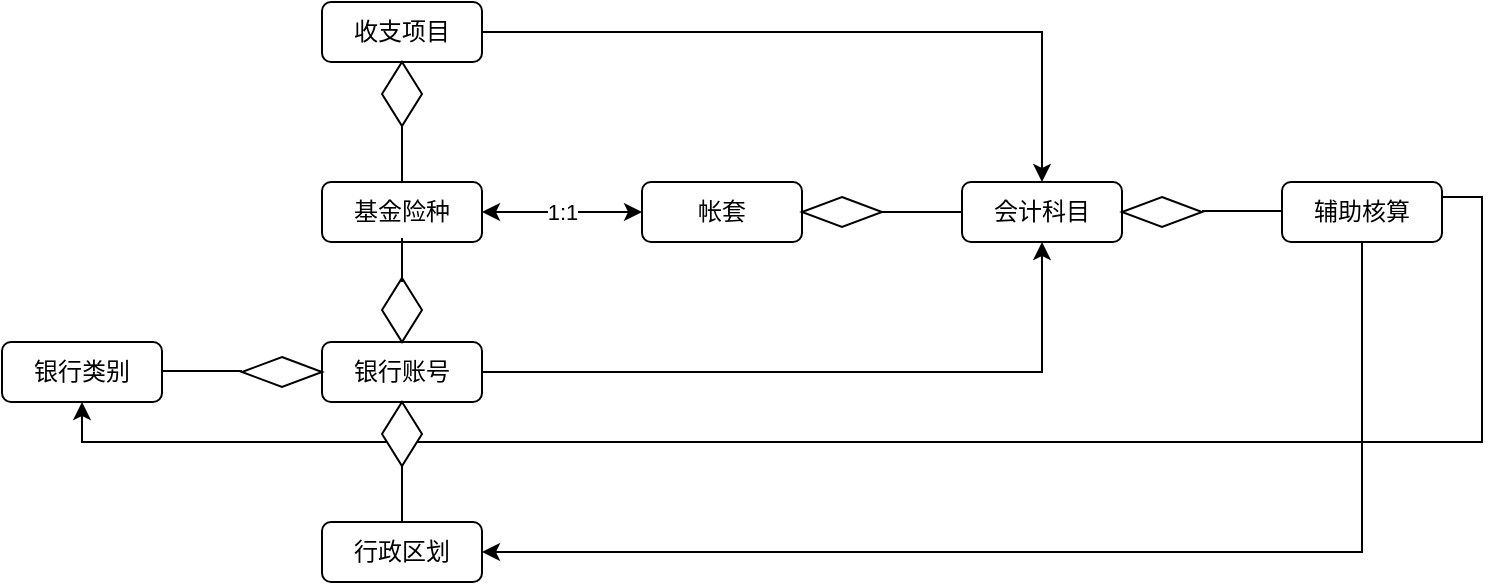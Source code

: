 <mxfile version="13.8.1" type="github">
  <diagram id="fUI37jhyw17FtWJoVdjw" name="Page-1">
    <mxGraphModel dx="946" dy="591" grid="1" gridSize="10" guides="1" tooltips="1" connect="1" arrows="1" fold="1" page="1" pageScale="1" pageWidth="827" pageHeight="1169" math="0" shadow="0">
      <root>
        <mxCell id="0" />
        <mxCell id="1" parent="0" />
        <mxCell id="Vcr402-j1Aoc1Fx-MnVN-1" value="基金险种" style="rounded=1;whiteSpace=wrap;html=1;" vertex="1" parent="1">
          <mxGeometry x="230" y="190" width="80" height="30" as="geometry" />
        </mxCell>
        <mxCell id="Vcr402-j1Aoc1Fx-MnVN-31" style="edgeStyle=orthogonalEdgeStyle;rounded=0;orthogonalLoop=1;jettySize=auto;html=1;exitX=1;exitY=0.5;exitDx=0;exitDy=0;entryX=0.5;entryY=1;entryDx=0;entryDy=0;" edge="1" parent="1" source="Vcr402-j1Aoc1Fx-MnVN-2" target="Vcr402-j1Aoc1Fx-MnVN-6">
          <mxGeometry relative="1" as="geometry" />
        </mxCell>
        <mxCell id="Vcr402-j1Aoc1Fx-MnVN-2" value="银行账号" style="rounded=1;whiteSpace=wrap;html=1;" vertex="1" parent="1">
          <mxGeometry x="230" y="270" width="80" height="30" as="geometry" />
        </mxCell>
        <mxCell id="Vcr402-j1Aoc1Fx-MnVN-3" value="行政区划" style="rounded=1;whiteSpace=wrap;html=1;" vertex="1" parent="1">
          <mxGeometry x="230" y="360" width="80" height="30" as="geometry" />
        </mxCell>
        <mxCell id="Vcr402-j1Aoc1Fx-MnVN-4" value="银行类别" style="rounded=1;whiteSpace=wrap;html=1;" vertex="1" parent="1">
          <mxGeometry x="70" y="270" width="80" height="30" as="geometry" />
        </mxCell>
        <mxCell id="Vcr402-j1Aoc1Fx-MnVN-5" value="帐套" style="rounded=1;whiteSpace=wrap;html=1;" vertex="1" parent="1">
          <mxGeometry x="390" y="190" width="80" height="30" as="geometry" />
        </mxCell>
        <mxCell id="Vcr402-j1Aoc1Fx-MnVN-6" value="会计科目" style="rounded=1;whiteSpace=wrap;html=1;" vertex="1" parent="1">
          <mxGeometry x="550" y="190" width="80" height="30" as="geometry" />
        </mxCell>
        <mxCell id="Vcr402-j1Aoc1Fx-MnVN-27" style="edgeStyle=orthogonalEdgeStyle;rounded=0;orthogonalLoop=1;jettySize=auto;html=1;exitX=0.5;exitY=1;exitDx=0;exitDy=0;entryX=1;entryY=0.5;entryDx=0;entryDy=0;" edge="1" parent="1" source="Vcr402-j1Aoc1Fx-MnVN-7" target="Vcr402-j1Aoc1Fx-MnVN-3">
          <mxGeometry relative="1" as="geometry" />
        </mxCell>
        <mxCell id="Vcr402-j1Aoc1Fx-MnVN-29" style="edgeStyle=orthogonalEdgeStyle;rounded=0;orthogonalLoop=1;jettySize=auto;html=1;exitX=1;exitY=0.25;exitDx=0;exitDy=0;entryX=0.5;entryY=1;entryDx=0;entryDy=0;" edge="1" parent="1" source="Vcr402-j1Aoc1Fx-MnVN-7" target="Vcr402-j1Aoc1Fx-MnVN-4">
          <mxGeometry relative="1" as="geometry" />
        </mxCell>
        <mxCell id="Vcr402-j1Aoc1Fx-MnVN-7" value="辅助核算" style="rounded=1;whiteSpace=wrap;html=1;" vertex="1" parent="1">
          <mxGeometry x="710" y="190" width="80" height="30" as="geometry" />
        </mxCell>
        <mxCell id="Vcr402-j1Aoc1Fx-MnVN-30" style="edgeStyle=orthogonalEdgeStyle;rounded=0;orthogonalLoop=1;jettySize=auto;html=1;exitX=1;exitY=0.5;exitDx=0;exitDy=0;entryX=0.5;entryY=0;entryDx=0;entryDy=0;" edge="1" parent="1" source="Vcr402-j1Aoc1Fx-MnVN-8" target="Vcr402-j1Aoc1Fx-MnVN-6">
          <mxGeometry relative="1" as="geometry" />
        </mxCell>
        <mxCell id="Vcr402-j1Aoc1Fx-MnVN-8" value="收支项目" style="rounded=1;whiteSpace=wrap;html=1;" vertex="1" parent="1">
          <mxGeometry x="230" y="100" width="80" height="30" as="geometry" />
        </mxCell>
        <mxCell id="Vcr402-j1Aoc1Fx-MnVN-9" value="1:1" style="endArrow=classic;startArrow=classic;html=1;exitX=1;exitY=0.5;exitDx=0;exitDy=0;entryX=0;entryY=0.5;entryDx=0;entryDy=0;" edge="1" parent="1" source="Vcr402-j1Aoc1Fx-MnVN-1" target="Vcr402-j1Aoc1Fx-MnVN-5">
          <mxGeometry width="50" height="50" relative="1" as="geometry">
            <mxPoint x="320" y="250" as="sourcePoint" />
            <mxPoint x="370" y="200" as="targetPoint" />
          </mxGeometry>
        </mxCell>
        <mxCell id="Vcr402-j1Aoc1Fx-MnVN-10" value="" style="rhombus;whiteSpace=wrap;html=1;" vertex="1" parent="1">
          <mxGeometry x="470" y="197.5" width="40" height="15" as="geometry" />
        </mxCell>
        <mxCell id="Vcr402-j1Aoc1Fx-MnVN-13" value="" style="endArrow=none;html=1;exitX=1;exitY=0.5;exitDx=0;exitDy=0;entryX=0;entryY=0.5;entryDx=0;entryDy=0;" edge="1" parent="1" source="Vcr402-j1Aoc1Fx-MnVN-10" target="Vcr402-j1Aoc1Fx-MnVN-6">
          <mxGeometry width="50" height="50" relative="1" as="geometry">
            <mxPoint x="500" y="240" as="sourcePoint" />
            <mxPoint x="550" y="190" as="targetPoint" />
          </mxGeometry>
        </mxCell>
        <mxCell id="Vcr402-j1Aoc1Fx-MnVN-14" value="" style="rhombus;whiteSpace=wrap;html=1;" vertex="1" parent="1">
          <mxGeometry x="630" y="197.5" width="40" height="15" as="geometry" />
        </mxCell>
        <mxCell id="Vcr402-j1Aoc1Fx-MnVN-15" value="" style="endArrow=none;html=1;entryX=0;entryY=0.5;entryDx=0;entryDy=0;" edge="1" parent="1">
          <mxGeometry width="50" height="50" relative="1" as="geometry">
            <mxPoint x="670" y="204.5" as="sourcePoint" />
            <mxPoint x="710" y="204.5" as="targetPoint" />
          </mxGeometry>
        </mxCell>
        <mxCell id="Vcr402-j1Aoc1Fx-MnVN-17" value="" style="rhombus;whiteSpace=wrap;html=1;" vertex="1" parent="1">
          <mxGeometry x="190" y="277.5" width="40" height="15" as="geometry" />
        </mxCell>
        <mxCell id="Vcr402-j1Aoc1Fx-MnVN-18" value="" style="endArrow=none;html=1;exitX=1;exitY=0.5;exitDx=0;exitDy=0;entryX=0;entryY=0.5;entryDx=0;entryDy=0;" edge="1" parent="1">
          <mxGeometry width="50" height="50" relative="1" as="geometry">
            <mxPoint x="150" y="284.5" as="sourcePoint" />
            <mxPoint x="190" y="284.5" as="targetPoint" />
          </mxGeometry>
        </mxCell>
        <mxCell id="Vcr402-j1Aoc1Fx-MnVN-19" value="" style="rhombus;whiteSpace=wrap;html=1;" vertex="1" parent="1">
          <mxGeometry x="260" y="238" width="20" height="32" as="geometry" />
        </mxCell>
        <mxCell id="Vcr402-j1Aoc1Fx-MnVN-20" value="" style="endArrow=none;html=1;" edge="1" parent="1">
          <mxGeometry width="50" height="50" relative="1" as="geometry">
            <mxPoint x="270" y="240" as="sourcePoint" />
            <mxPoint x="270" y="218" as="targetPoint" />
          </mxGeometry>
        </mxCell>
        <mxCell id="Vcr402-j1Aoc1Fx-MnVN-21" value="" style="rhombus;whiteSpace=wrap;html=1;" vertex="1" parent="1">
          <mxGeometry x="260" y="300" width="20" height="32" as="geometry" />
        </mxCell>
        <mxCell id="Vcr402-j1Aoc1Fx-MnVN-24" value="" style="endArrow=none;html=1;exitX=0.5;exitY=0;exitDx=0;exitDy=0;" edge="1" parent="1" source="Vcr402-j1Aoc1Fx-MnVN-3">
          <mxGeometry width="50" height="50" relative="1" as="geometry">
            <mxPoint x="330" y="384" as="sourcePoint" />
            <mxPoint x="270" y="332" as="targetPoint" />
          </mxGeometry>
        </mxCell>
        <mxCell id="Vcr402-j1Aoc1Fx-MnVN-25" value="" style="rhombus;whiteSpace=wrap;html=1;" vertex="1" parent="1">
          <mxGeometry x="260" y="130" width="20" height="32" as="geometry" />
        </mxCell>
        <mxCell id="Vcr402-j1Aoc1Fx-MnVN-26" value="" style="endArrow=none;html=1;exitX=0.5;exitY=0;exitDx=0;exitDy=0;entryX=0.5;entryY=1;entryDx=0;entryDy=0;" edge="1" parent="1" target="Vcr402-j1Aoc1Fx-MnVN-25">
          <mxGeometry width="50" height="50" relative="1" as="geometry">
            <mxPoint x="270" y="190" as="sourcePoint" />
            <mxPoint x="310" y="130" as="targetPoint" />
          </mxGeometry>
        </mxCell>
      </root>
    </mxGraphModel>
  </diagram>
</mxfile>
